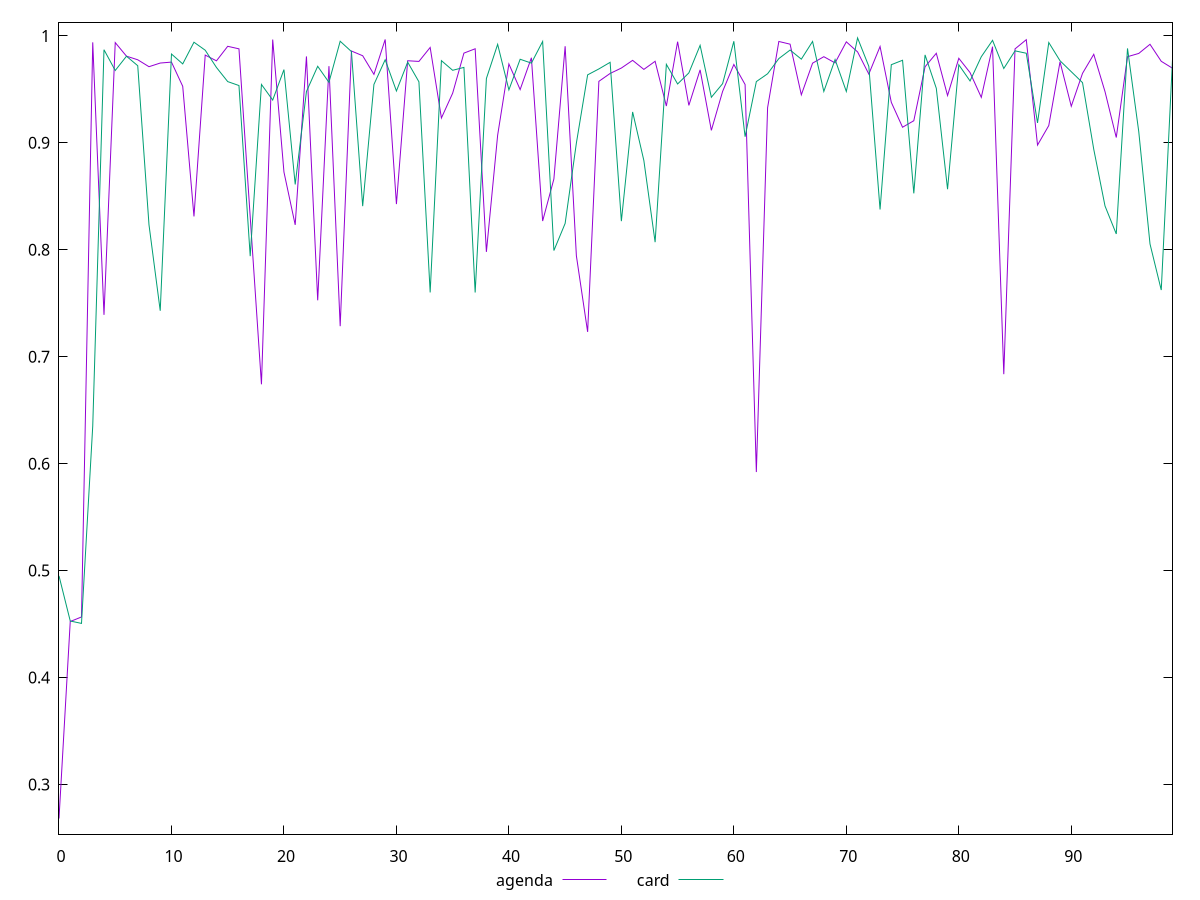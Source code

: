 reset

$agenda <<EOF
0 0.26813870495289627
1 0.4524098591866281
2 0.45663345281806883
3 0.994032882588879
4 0.7391579335421232
5 0.9937820436972242
6 0.9810770055743412
7 0.9777127037058851
8 0.9712325429661313
9 0.9746516344762552
10 0.9755283773668334
11 0.9528913630451618
12 0.8312042110540473
13 0.9820910223754153
14 0.9767214515362455
15 0.9903106647598068
16 0.9879396989440226
17 0.8308116398300789
18 0.6741850230504625
19 0.9966199661937594
20 0.8727072528674565
21 0.8233024025585227
22 0.980833307084173
23 0.7527844252054351
24 0.971739448049916
25 0.7285824869079899
26 0.9858901227612885
27 0.9814880787063278
28 0.9640614230946641
29 0.996719987500034
30 0.8427374545045404
31 0.9768007706835679
32 0.9761709848445649
33 0.9892280000657889
34 0.9232460372931197
35 0.9464596819163695
36 0.9839276663063701
37 0.987996117214075
38 0.7980558000467016
39 0.9071939268758892
40 0.9737778544939362
41 0.9498415717216676
42 0.9796029409454209
43 0.82689345989283
44 0.866247005643853
45 0.9903484899677188
46 0.7943886112292016
47 0.7232186934662872
48 0.9575616368476355
49 0.9649174449645518
50 0.9699893437421503
51 0.9771700749283394
52 0.9687157699967075
53 0.9762891703902048
54 0.934421125919112
55 0.9946265132655919
56 0.9350472942850573
57 0.9682993837631979
58 0.9116922064227184
59 0.9480933928865015
60 0.9733279128597114
61 0.9545452124868277
62 0.592149691590068
63 0.9329175857550838
64 0.9948365432048197
65 0.9922947441379256
66 0.9449510869320035
67 0.9745350832580515
68 0.980592715108334
69 0.9747837950834495
70 0.9944870768212204
71 0.9850721466802429
72 0.9643579503629047
73 0.990110879308572
74 0.9378900572510322
75 0.9146127229490857
76 0.9207353441959178
77 0.9711611510702791
78 0.983793591246524
79 0.9442683035431956
80 0.9790984702673303
81 0.9657318520363037
82 0.942552819338699
83 0.9899875150168094
84 0.6836584401652259
85 0.9878843244578445
86 0.9964980575061763
87 0.8979356004928853
88 0.9161901564808237
89 0.9757823401041802
90 0.9342507557288551
91 0.9650074990929159
92 0.9828114494930652
93 0.9479041002702353
94 0.9050135246546744
95 0.9805937974195011
96 0.983639622478669
97 0.9921798973418113
98 0.9762840539721364
99 0.9698068869751032
EOF

$card <<EOF
0 0.49503586091656315
1 0.45286078572859595
2 0.45060427217032717
3 0.6351256776808313
4 0.9871112711580453
5 0.9677042744843791
6 0.981024925100717
7 0.9721635581474883
8 0.8234553817068212
9 0.7429903220376926
10 0.9830763368617457
11 0.9738394546957437
12 0.9941258307364632
13 0.9866451943630693
14 0.9705031923089235
15 0.9572964074092343
16 0.9536162009350374
17 0.7940450997869603
18 0.9546241594822503
19 0.9400393529215354
20 0.9685166780607354
21 0.8611125815761557
22 0.9480274189786598
23 0.9716187858224624
24 0.9566081388889864
25 0.9950422261562342
26 0.9853890778015543
27 0.840834911900883
28 0.9546481049675118
29 0.9777492510100088
30 0.9485176437472239
31 0.9754946657077843
32 0.9571148370333531
33 0.7601280700969696
34 0.9768979669782761
35 0.9678678306010969
36 0.97057302506401
37 0.7600295842667835
38 0.9602017633675957
39 0.9921462402024875
40 0.9495589374904284
41 0.9781944540606838
42 0.974590040403296
43 0.9948206678698058
44 0.7992896425855754
45 0.8246678439914932
46 0.8997875305701037
47 0.9636024676480567
48 0.9691425964816679
49 0.9753309993275798
50 0.8268085521373295
51 0.9289285308170033
52 0.8834455908907242
53 0.807128754273084
54 0.9734444368316031
55 0.9550698747970475
56 0.9654335326311199
57 0.9912036804668765
58 0.9426490035270253
59 0.9553678077110164
60 0.995033356583275
61 0.9057654366613019
62 0.957310087596899
63 0.9646224226958643
64 0.9788358665475873
65 0.9868077766929269
66 0.9782832991973354
67 0.994836231784264
68 0.9480902428515635
69 0.9779472207423483
70 0.9480814358716567
71 0.9981578300592069
72 0.9715553754240734
73 0.8376746880626711
74 0.9730997972605856
75 0.9772482587203711
76 0.8527577211281135
77 0.9822715626871976
78 0.9510376745964058
79 0.8566807173256094
80 0.973026578983647
81 0.9578958674288096
82 0.9805540091721465
83 0.9958984882563016
84 0.96955744234203
85 0.9860503746045677
86 0.9838170874237285
87 0.9186631381904694
88 0.9938486211214014
89 0.9767885200043974
91 0.9563236108320312
92 0.8939129667246075
93 0.8409970668195501
94 0.8148218345422654
95 0.9883288621205898
96 0.9105350010256807
97 0.8054808122154573
98 0.7623680411563544
99 0.9779235819143782
EOF

set key outside below
set xrange [0:99]
set yrange [0.25353832245077007:1.012758212561333]
set trange [0.25353832245077007:1.012758212561333]
set terminal svg size 640, 520 enhanced background rgb 'white'
set output "report/report_00029_2021-02-24T13-36-40.390Z/meta/pScore/comparison/line/1_vs_2.svg"

plot $agenda title "agenda" with line, \
     $card title "card" with line

reset
